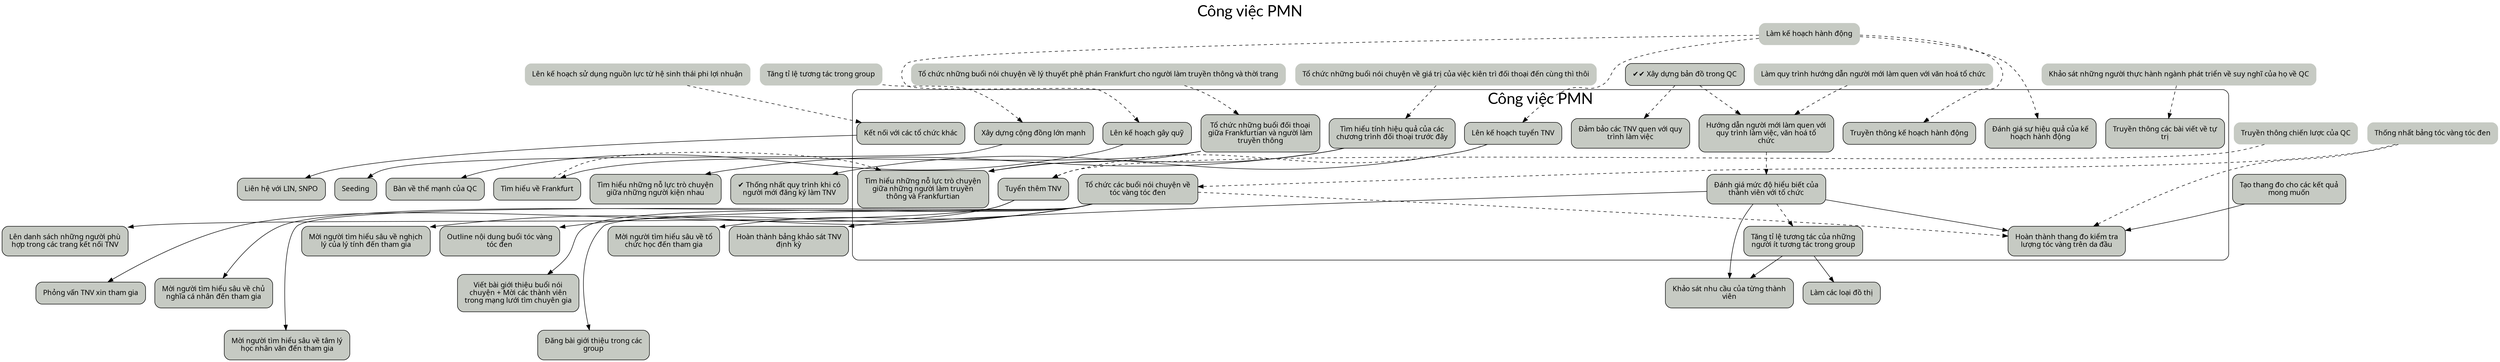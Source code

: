 digraph next {
	graph [fontname=Lato,
		fontsize=30,
		label="Công việc PMN",
		labelloc=t,
		overlap=false,
		style=rounded
	];
	node [fillcolor="#c6cac3",
		fontname="SVN-Avo",
		margin=0.2,
		shape=plaintext,
		style="filled, rounded"
	];
	edge [penwidth=1,
		style=""
	];
	subgraph cluster_next {
		node [shape=polygon];
		"Hoàn thành thang đo kiểm tra lượng tóc vàng trên da đầu"	[label="Hoàn thành thang đo kiểm tra\nlượng tóc vàng trên da đầu"];
		"Tìm hiểu những nỗ lực trò chuyện giữa những người làm truyền thông và Frankfurtian"	[label="Tìm hiểu những nỗ lực trò chuyện\ngiữa những người làm truyền\nthông và Frankfurtian"];
		"Tổ chức các buổi nói chuyện về tóc vàng tóc đen"	[label="Tổ chức các buổi nói chuyện về\ntóc vàng tóc đen"];
		"Kết nối với các tổ chức khác"	[label="Kết nối với các tổ chức khác"];
		"Xây dựng cộng đồng lớn mạnh"	[label="Xây dựng cộng đồng lớn mạnh"];
		"Tuyển thêm TNV"	[label="Tuyển thêm TNV"];
		"Tổ chức những buổi đối thoại giữa Frankfurtian và người làm truyền thông"	[label="Tổ chức những buổi đối thoại\ngiữa Frankfurtian và người làm\ntruyền thông"];
		"Tìm hiểu tính hiệu quả của các chương trình đối thoại trước đây"	[label="Tìm hiểu tính hiệu quả của các\nchương trình đối thoại trước đây"];
		"Đảm bảo các TNV quen với quy trình làm việc"	[label="Đảm bảo các TNV quen với quy\ntrình làm việc"];
		"Hướng dẫn người mới làm quen với quy trình làm việc, văn hoá tổ chức"	[label="Hướng dẫn người mới làm quen với\nquy trình làm việc, văn hoá tổ\nchức"];
		"Truyền thông kế hoạch hành động"	[label="Truyền thông kế hoạch hành động"];
		"Đánh giá sự hiệu quả của kế hoạch hành động"	[label="Đánh giá sự hiệu quả của kế\nhoạch hành động"];
		"Lên kế hoạch gây quỹ"	[label="Lên kế hoạch gây quỹ"];
		"Lên kế hoạch tuyển TNV"	[label="Lên kế hoạch tuyển TNV"];
		"Đánh giá mức độ hiểu biết của thành viên với tổ chức"	[label="Đánh giá mức độ hiểu biết của\nthành viên với tổ chức"];
		"Tăng tỉ lệ tương tác của những người ít tương tác trong group"	[label="Tăng tỉ lệ tương tác của những\nngười ít tương tác trong group"];
		"Truyền thông các bài viết về tự trị"	[label="Truyền thông các bài viết về tự\ntrị"];
	}
	"Outline nội dung buổi tóc vàng tóc đen"	[label="Outline nội dung buổi tóc vàng\ntóc đen",
		shape=polygon];
	"Lên danh sách những người phù hợp trong các trang kết nối TNV"	[label="Lên danh sách những người phù\nhợp trong các trang kết nối TNV",
		shape=polygon];
	"✔✔ Xây dựng bản đồ trong QC"	[label="✔✔ Xây dựng bản đồ trong QC",
		shape=polygon];
	"✔✔ Xây dựng bản đồ trong QC" -> "Đảm bảo các TNV quen với quy trình làm việc"	[minlen=1,
		style=dashed];
	"✔✔ Xây dựng bản đồ trong QC" -> "Hướng dẫn người mới làm quen với quy trình làm việc, văn hoá tổ chức"	[style=dashed];
	Seeding	[label=Seeding,
		shape=polygon];
	"Khảo sát nhu cầu của từng thành viên"	[label="Khảo sát nhu cầu của từng thành\nviên",
		shape=polygon];
	"Làm các loại đồ thị"	[label="Làm các loại đồ thị",
		shape=polygon];
	"Liên hệ với LIN, SNPO"	[label="Liên hệ với LIN, SNPO",
		shape=polygon];
	"Tìm hiểu về Frankfurt"	[label="Tìm hiểu về Frankfurt",
		shape=polygon];
	"Tìm hiểu về Frankfurt" -> "Tìm hiểu những nỗ lực trò chuyện giữa những người làm truyền thông và Frankfurtian"	[style=dashed];
	"Viết bài giới thiệu buổi nói chuyện + Mời các thành viên trong mạng lưới tìm chuyên gia"	[label="Viết bài giới thiệu buổi nói\nchuyện + Mời các thành viên\ntrong mạng lưới tìm chuyên gia",
		shape=polygon];
	"Đăng bài giới thiệu trong các group"	[label="Đăng bài giới thiệu trong các\ngroup",
		shape=polygon];
	"Mời người tìm hiểu sâu về tổ chức học đến tham gia"	[label="Mời người tìm hiểu sâu về tổ\nchức học đến tham gia",
		shape=polygon];
	"Mời người tìm hiểu sâu về chủ nghĩa cá nhân đến tham gia"	[label="Mời người tìm hiểu sâu về chủ\nnghĩa cá nhân đến tham gia",
		shape=polygon];
	"Mời người tìm hiểu sâu về tâm lý học nhân văn đến tham gia"	[label="Mời người tìm hiểu sâu về tâm lý\nhọc nhân văn đến tham gia",
		shape=polygon];
	"Mời người tìm hiểu sâu về nghịch lý của lý tính đến tham gia"	[label="Mời người tìm hiểu sâu về nghịch\nlý của lý tính đến tham gia",
		shape=polygon];
	"Tìm hiểu những nỗ lực trò chuyện giữa những người kiện nhau"	[label="Tìm hiểu những nỗ lực trò chuyện\ngiữa những người kiện nhau",
		shape=polygon];
	"Phỏng vấn TNV xin tham gia"	[label="Phỏng vấn TNV xin tham gia",
		shape=polygon];
	"✔ Thống nhất quy trình khi có người mới đăng ký làm TNV"	[label="✔ Thống nhất quy trình khi có\nngười mới đăng ký làm TNV",
		shape=polygon];
	"Bàn về thế mạnh của QC"	[label="Bàn về thế mạnh của QC",
		shape=polygon];
	"Tạo thang đo cho các kết quả mong muốn"	[label="Tạo thang đo cho các kết quả\nmong muốn",
		shape=polygon];
	"Tạo thang đo cho các kết quả mong muốn" -> "Hoàn thành thang đo kiểm tra lượng tóc vàng trên da đầu"	[minlen=1,
		style=solid];
	"Hoàn thành bảng khảo sát TNV định kỳ"	[label="Hoàn thành bảng khảo sát TNV\nđịnh kỳ",
		shape=polygon];
	"Tổ chức các buổi nói chuyện về tóc vàng tóc đen" -> "Hoàn thành thang đo kiểm tra lượng tóc vàng trên da đầu"	[style=dashed];
	"Tổ chức các buổi nói chuyện về tóc vàng tóc đen" -> "Outline nội dung buổi tóc vàng tóc đen"	[minlen=1,
		style=solid];
	"Tổ chức các buổi nói chuyện về tóc vàng tóc đen" -> "Viết bài giới thiệu buổi nói chuyện + Mời các thành viên trong mạng lưới tìm chuyên gia"	[minlen=2,
		style=solid];
	"Tổ chức các buổi nói chuyện về tóc vàng tóc đen" -> "Đăng bài giới thiệu trong các group"	[minlen=3,
		style=solid];
	"Tổ chức các buổi nói chuyện về tóc vàng tóc đen" -> "Mời người tìm hiểu sâu về tổ chức học đến tham gia"	[minlen=1,
		style=solid];
	"Tổ chức các buổi nói chuyện về tóc vàng tóc đen" -> "Mời người tìm hiểu sâu về chủ nghĩa cá nhân đến tham gia"	[minlen=2,
		style=solid];
	"Tổ chức các buổi nói chuyện về tóc vàng tóc đen" -> "Mời người tìm hiểu sâu về tâm lý học nhân văn đến tham gia"	[minlen=3,
		style=solid];
	"Tổ chức các buổi nói chuyện về tóc vàng tóc đen" -> "Mời người tìm hiểu sâu về nghịch lý của lý tính đến tham gia"	[minlen=1,
		style=solid];
	"Kết nối với các tổ chức khác" -> "Liên hệ với LIN, SNPO"	[minlen=1,
		style=solid];
	"Xây dựng cộng đồng lớn mạnh" -> Seeding	[minlen=1,
		style=solid];
	"Tuyển thêm TNV" -> "Lên danh sách những người phù hợp trong các trang kết nối TNV"	[minlen=1,
		style=solid];
	"Tuyển thêm TNV" -> "Phỏng vấn TNV xin tham gia"	[minlen=2,
		style=solid];
	"Tổ chức những buổi đối thoại giữa Frankfurtian và người làm truyền thông" -> "Tìm hiểu những nỗ lực trò chuyện giữa những người làm truyền thông và Frankfurtian"	[style=solid];
	"Tổ chức những buổi đối thoại giữa Frankfurtian và người làm truyền thông" -> "Tìm hiểu về Frankfurt"	[style=solid];
	"Tìm hiểu tính hiệu quả của các chương trình đối thoại trước đây" -> "Tìm hiểu những nỗ lực trò chuyện giữa những người làm truyền thông và Frankfurtian"	[style=solid];
	"Tìm hiểu tính hiệu quả của các chương trình đối thoại trước đây" -> "Tìm hiểu những nỗ lực trò chuyện giữa những người kiện nhau"	[minlen=1,
		style=solid];
	"Hướng dẫn người mới làm quen với quy trình làm việc, văn hoá tổ chức" -> "Đánh giá mức độ hiểu biết của thành viên với tổ chức"	[style=dashed];
	"Lên kế hoạch gây quỹ" -> "Bàn về thế mạnh của QC"	[minlen=1,
		style=solid];
	"Lên kế hoạch tuyển TNV" -> "✔ Thống nhất quy trình khi có người mới đăng ký làm TNV"	[minlen=1,
		style=solid];
	"Lên kế hoạch tuyển TNV" -> "Tuyển thêm TNV"	[style=dashed];
	"Đánh giá mức độ hiểu biết của thành viên với tổ chức" -> "Hoàn thành thang đo kiểm tra lượng tóc vàng trên da đầu"	[style=solid];
	"Đánh giá mức độ hiểu biết của thành viên với tổ chức" -> "Khảo sát nhu cầu của từng thành viên"	[style=solid];
	"Đánh giá mức độ hiểu biết của thành viên với tổ chức" -> "Hoàn thành bảng khảo sát TNV định kỳ"	[minlen=1,
		style=solid];
	"Đánh giá mức độ hiểu biết của thành viên với tổ chức" -> "Tăng tỉ lệ tương tác của những người ít tương tác trong group"	[style=dashed];
	"Tăng tỉ lệ tương tác của những người ít tương tác trong group" -> "Khảo sát nhu cầu của từng thành viên"	[style=solid];
	"Tăng tỉ lệ tương tác của những người ít tương tác trong group" -> "Làm các loại đồ thị"	[minlen=1,
		style=solid];
	"Thống nhất bảng tóc vàng tóc đen" -> "Hoàn thành thang đo kiểm tra lượng tóc vàng trên da đầu"	[style=dashed];
	"Thống nhất bảng tóc vàng tóc đen" -> "Tổ chức các buổi nói chuyện về tóc vàng tóc đen"	[style=dashed];
	"Lên kế hoạch sử dụng nguồn lực từ hệ sinh thái phi lợi nhuận" -> "Kết nối với các tổ chức khác"	[minlen=1,
		style=dashed];
	"Tăng tỉ lệ tương tác trong group" -> "Xây dựng cộng đồng lớn mạnh"	[minlen=1,
		style=dashed];
	"Truyền thông chiến lược của QC" -> "Tuyển thêm TNV"	[minlen=1,
		style=dashed];
	"Tổ chức những buổi nói chuyện về lý thuyết phê phán Frankfurt cho người làm truyền thông và thời trang" -> "Tổ chức những buổi đối thoại giữa Frankfurtian và người làm truyền thông"	[minlen=1,
		style=dashed];
	"Tổ chức những buổi nói chuyện về giá trị của việc kiên trì đối thoại đến cùng thì thôi" -> "Tìm hiểu tính hiệu quả của các chương trình đối thoại trước đây"	[minlen=1,
		style=dashed];
	"Làm quy trình hướng dẫn người mới làm quen với văn hoá tổ chức" -> "Hướng dẫn người mới làm quen với quy trình làm việc, văn hoá tổ chức"	[minlen=1,
		style=dashed];
	"Làm kế hoạch hành động" -> "Truyền thông kế hoạch hành động"	[minlen=1,
		style=dashed];
	"Làm kế hoạch hành động" -> "Đánh giá sự hiệu quả của kế hoạch hành động"	[minlen=2,
		style=dashed];
	"Làm kế hoạch hành động" -> "Lên kế hoạch gây quỹ"	[style=dashed];
	"Làm kế hoạch hành động" -> "Lên kế hoạch tuyển TNV"	[style=dashed];
	"Khảo sát những người thực hành ngành phát triển về suy nghĩ của họ về QC" -> "Truyền thông các bài viết về tự trị"	[style=dashed];
}
